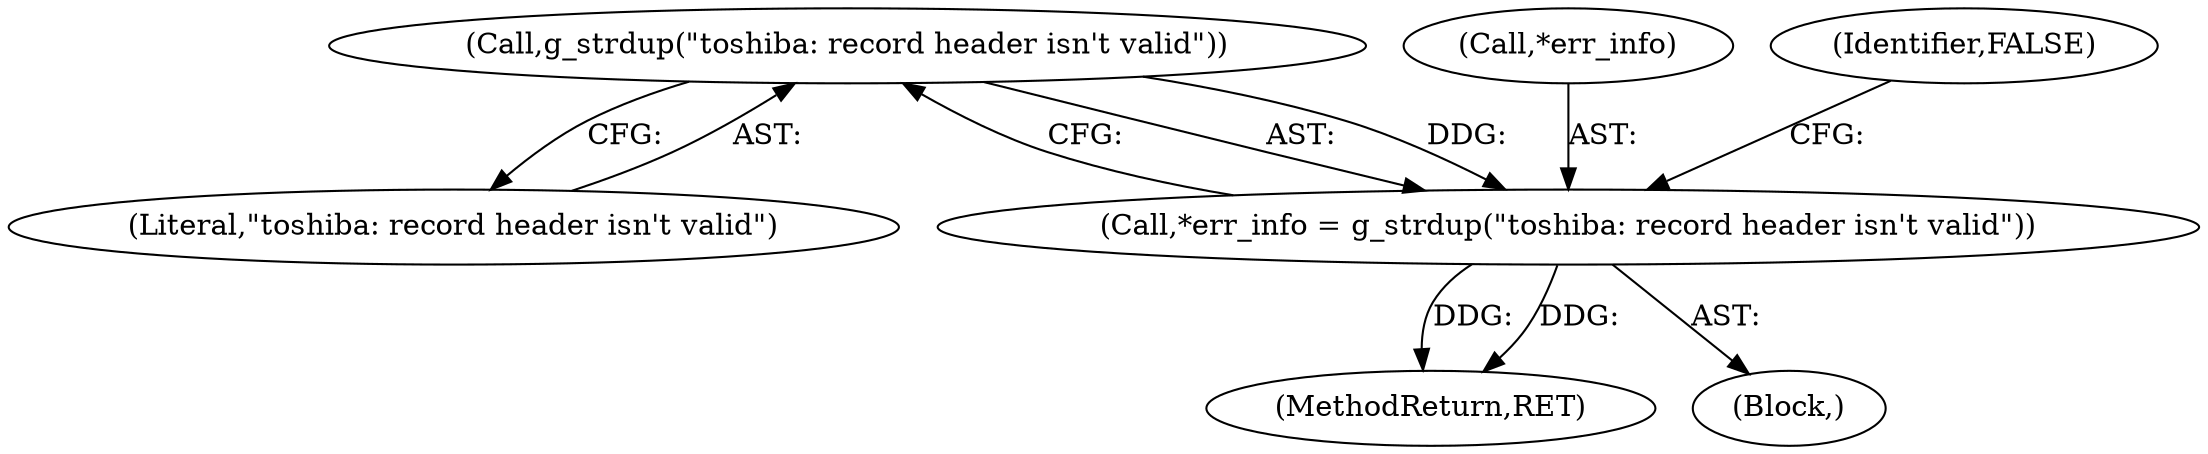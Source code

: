digraph "0_wireshark_3270dfac43da861c714df76513456b46765ff47f@API" {
"1000190" [label="(Call,g_strdup(\"toshiba: record header isn't valid\"))"];
"1000187" [label="(Call,*err_info = g_strdup(\"toshiba: record header isn't valid\"))"];
"1000191" [label="(Literal,\"toshiba: record header isn't valid\")"];
"1000188" [label="(Call,*err_info)"];
"1000492" [label="(MethodReturn,RET)"];
"1000193" [label="(Identifier,FALSE)"];
"1000187" [label="(Call,*err_info = g_strdup(\"toshiba: record header isn't valid\"))"];
"1000182" [label="(Block,)"];
"1000190" [label="(Call,g_strdup(\"toshiba: record header isn't valid\"))"];
"1000190" -> "1000187"  [label="AST: "];
"1000190" -> "1000191"  [label="CFG: "];
"1000191" -> "1000190"  [label="AST: "];
"1000187" -> "1000190"  [label="CFG: "];
"1000190" -> "1000187"  [label="DDG: "];
"1000187" -> "1000182"  [label="AST: "];
"1000188" -> "1000187"  [label="AST: "];
"1000193" -> "1000187"  [label="CFG: "];
"1000187" -> "1000492"  [label="DDG: "];
"1000187" -> "1000492"  [label="DDG: "];
}
